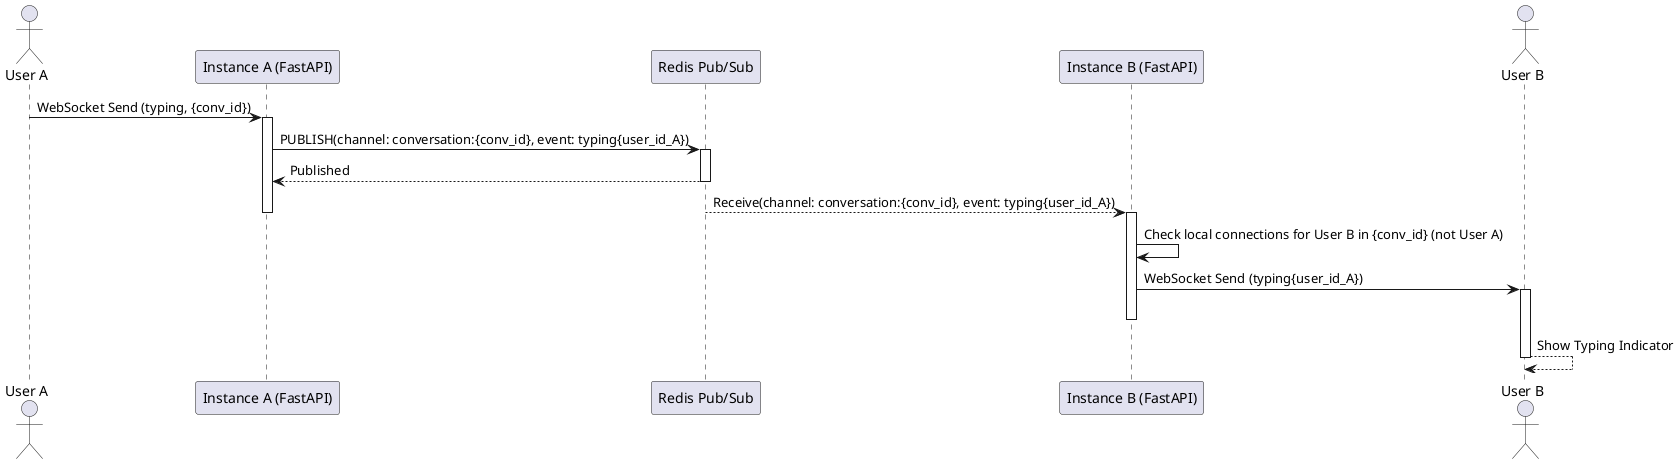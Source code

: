 @startuml Typing Indicator Flow
actor "User A" as UserA
participant "Instance A (FastAPI)" as InstA
participant "Redis Pub/Sub" as Redis
participant "Instance B (FastAPI)" as InstB
actor "User B" as UserB

UserA -> InstA : WebSocket Send (typing, {conv_id})
activate InstA
InstA -> Redis : PUBLISH(channel: conversation:{conv_id}, event: typing{user_id_A})
activate Redis
Redis --> InstA : Published
deactivate Redis
Redis --> InstB : Receive(channel: conversation:{conv_id}, event: typing{user_id_A})
deactivate InstA
activate InstB
InstB -> InstB : Check local connections for User B in {conv_id} (not User A)
InstB -> UserB : WebSocket Send (typing{user_id_A})
activate UserB
deactivate InstB
UserB --> UserB : Show Typing Indicator
deactivate UserB

@enduml